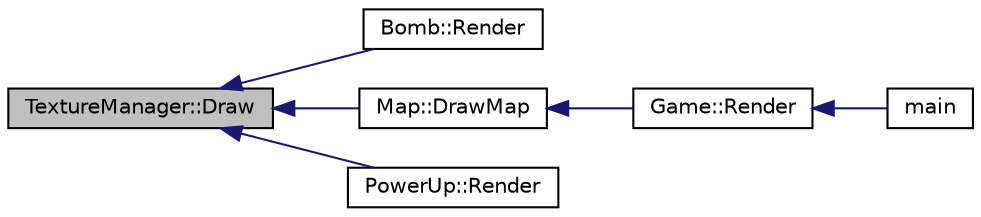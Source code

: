 digraph "TextureManager::Draw"
{
  edge [fontname="Helvetica",fontsize="10",labelfontname="Helvetica",labelfontsize="10"];
  node [fontname="Helvetica",fontsize="10",shape=record];
  rankdir="LR";
  Node1 [label="TextureManager::Draw",height=0.2,width=0.4,color="black", fillcolor="grey75", style="filled", fontcolor="black"];
  Node1 -> Node2 [dir="back",color="midnightblue",fontsize="10",style="solid",fontname="Helvetica"];
  Node2 [label="Bomb::Render",height=0.2,width=0.4,color="black", fillcolor="white", style="filled",URL="$class_bomb.html#a8e78529ca6ff04f34cd13477712f5621"];
  Node1 -> Node3 [dir="back",color="midnightblue",fontsize="10",style="solid",fontname="Helvetica"];
  Node3 [label="Map::DrawMap",height=0.2,width=0.4,color="black", fillcolor="white", style="filled",URL="$class_map.html#a095fd619edb91b147cb528b8ac01d48e"];
  Node3 -> Node4 [dir="back",color="midnightblue",fontsize="10",style="solid",fontname="Helvetica"];
  Node4 [label="Game::Render",height=0.2,width=0.4,color="black", fillcolor="white", style="filled",URL="$class_game.html#a0897730fc9fed789f6c0f11d21a0c14a"];
  Node4 -> Node5 [dir="back",color="midnightblue",fontsize="10",style="solid",fontname="Helvetica"];
  Node5 [label="main",height=0.2,width=0.4,color="black", fillcolor="white", style="filled",URL="$main_8cpp.html#a0ddf1224851353fc92bfbff6f499fa97"];
  Node1 -> Node6 [dir="back",color="midnightblue",fontsize="10",style="solid",fontname="Helvetica"];
  Node6 [label="PowerUp::Render",height=0.2,width=0.4,color="black", fillcolor="white", style="filled",URL="$class_power_up.html#a913f69cbb5cca89098dde8ebfab1e5e4"];
}
